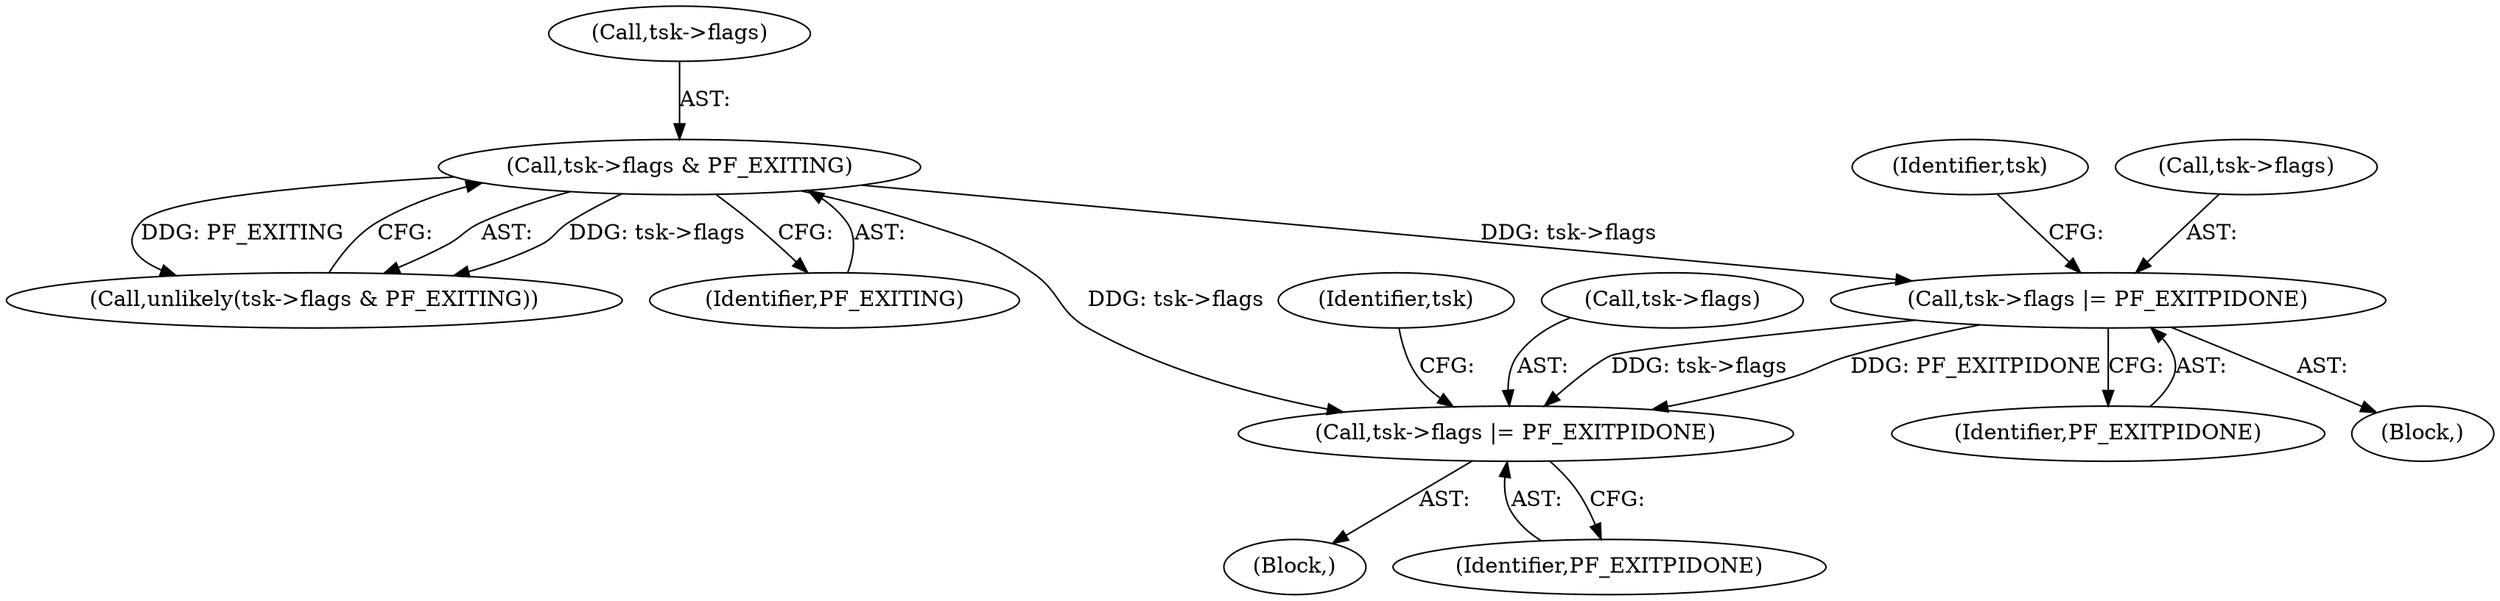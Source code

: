 digraph "0_linux_8141c7f3e7aee618312fa1c15109e1219de784a7@pointer" {
"1000150" [label="(Call,tsk->flags |= PF_EXITPIDONE)"];
"1000144" [label="(Call,tsk->flags & PF_EXITING)"];
"1000329" [label="(Call,tsk->flags |= PF_EXITPIDONE)"];
"1000329" [label="(Call,tsk->flags |= PF_EXITPIDONE)"];
"1000154" [label="(Identifier,PF_EXITPIDONE)"];
"1000150" [label="(Call,tsk->flags |= PF_EXITPIDONE)"];
"1000145" [label="(Call,tsk->flags)"];
"1000336" [label="(Identifier,tsk)"];
"1000112" [label="(Block,)"];
"1000333" [label="(Identifier,PF_EXITPIDONE)"];
"1000157" [label="(Identifier,tsk)"];
"1000151" [label="(Call,tsk->flags)"];
"1000143" [label="(Call,unlikely(tsk->flags & PF_EXITING))"];
"1000330" [label="(Call,tsk->flags)"];
"1000149" [label="(Block,)"];
"1000148" [label="(Identifier,PF_EXITING)"];
"1000144" [label="(Call,tsk->flags & PF_EXITING)"];
"1000150" -> "1000149"  [label="AST: "];
"1000150" -> "1000154"  [label="CFG: "];
"1000151" -> "1000150"  [label="AST: "];
"1000154" -> "1000150"  [label="AST: "];
"1000157" -> "1000150"  [label="CFG: "];
"1000144" -> "1000150"  [label="DDG: tsk->flags"];
"1000150" -> "1000329"  [label="DDG: tsk->flags"];
"1000150" -> "1000329"  [label="DDG: PF_EXITPIDONE"];
"1000144" -> "1000143"  [label="AST: "];
"1000144" -> "1000148"  [label="CFG: "];
"1000145" -> "1000144"  [label="AST: "];
"1000148" -> "1000144"  [label="AST: "];
"1000143" -> "1000144"  [label="CFG: "];
"1000144" -> "1000143"  [label="DDG: tsk->flags"];
"1000144" -> "1000143"  [label="DDG: PF_EXITING"];
"1000144" -> "1000329"  [label="DDG: tsk->flags"];
"1000329" -> "1000112"  [label="AST: "];
"1000329" -> "1000333"  [label="CFG: "];
"1000330" -> "1000329"  [label="AST: "];
"1000333" -> "1000329"  [label="AST: "];
"1000336" -> "1000329"  [label="CFG: "];
}

